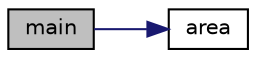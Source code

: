 digraph "main"
{
  edge [fontname="Helvetica",fontsize="10",labelfontname="Helvetica",labelfontsize="10"];
  node [fontname="Helvetica",fontsize="10",shape=record];
  rankdir="LR";
  Node1 [label="main",height=0.2,width=0.4,color="black", fillcolor="grey75", style="filled", fontcolor="black"];
  Node1 -> Node2 [color="midnightblue",fontsize="10",style="solid"];
  Node2 [label="area",height=0.2,width=0.4,color="black", fillcolor="white", style="filled",URL="$Slicker_8cpp.html#a81592f7bc6730396f21d9685d9879b28"];
}
